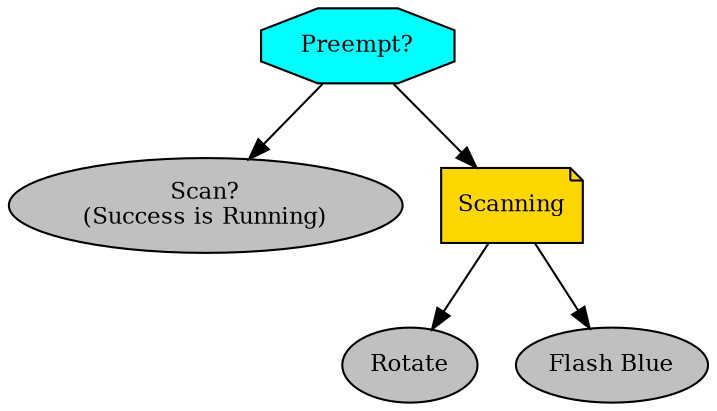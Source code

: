 digraph tutorial {
graph [fontname="times-roman"];
node [fontname="times-roman"];
edge [fontname="times-roman"];
"Preempt?" [fillcolor=cyan, fontcolor=black, fontsize=11, shape=octagon, style=filled];
"Scan?\n(Success is Running)" [fillcolor=gray, fontcolor=black, fontsize=11, shape=ellipse, style=filled];
"Preempt?" -> "Scan?\n(Success is Running)";
Scanning [fillcolor=gold, fontcolor=black, fontsize=11, shape=note, style=filled];
"Preempt?" -> Scanning;
Rotate [fillcolor=gray, fontcolor=black, fontsize=11, shape=ellipse, style=filled];
Scanning -> Rotate;
"Flash Blue" [fillcolor=gray, fontcolor=black, fontsize=11, shape=ellipse, style=filled];
Scanning -> "Flash Blue";
}
